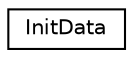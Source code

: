 digraph "Graphical Class Hierarchy"
{
 // LATEX_PDF_SIZE
  edge [fontname="Helvetica",fontsize="10",labelfontname="Helvetica",labelfontsize="10"];
  node [fontname="Helvetica",fontsize="10",shape=record];
  rankdir="LR";
  Node0 [label="InitData",height=0.2,width=0.4,color="black", fillcolor="white", style="filled",URL="$db/d1b/sqlite3_8c.html#d6/d8e/structInitData",tooltip=" "];
}
